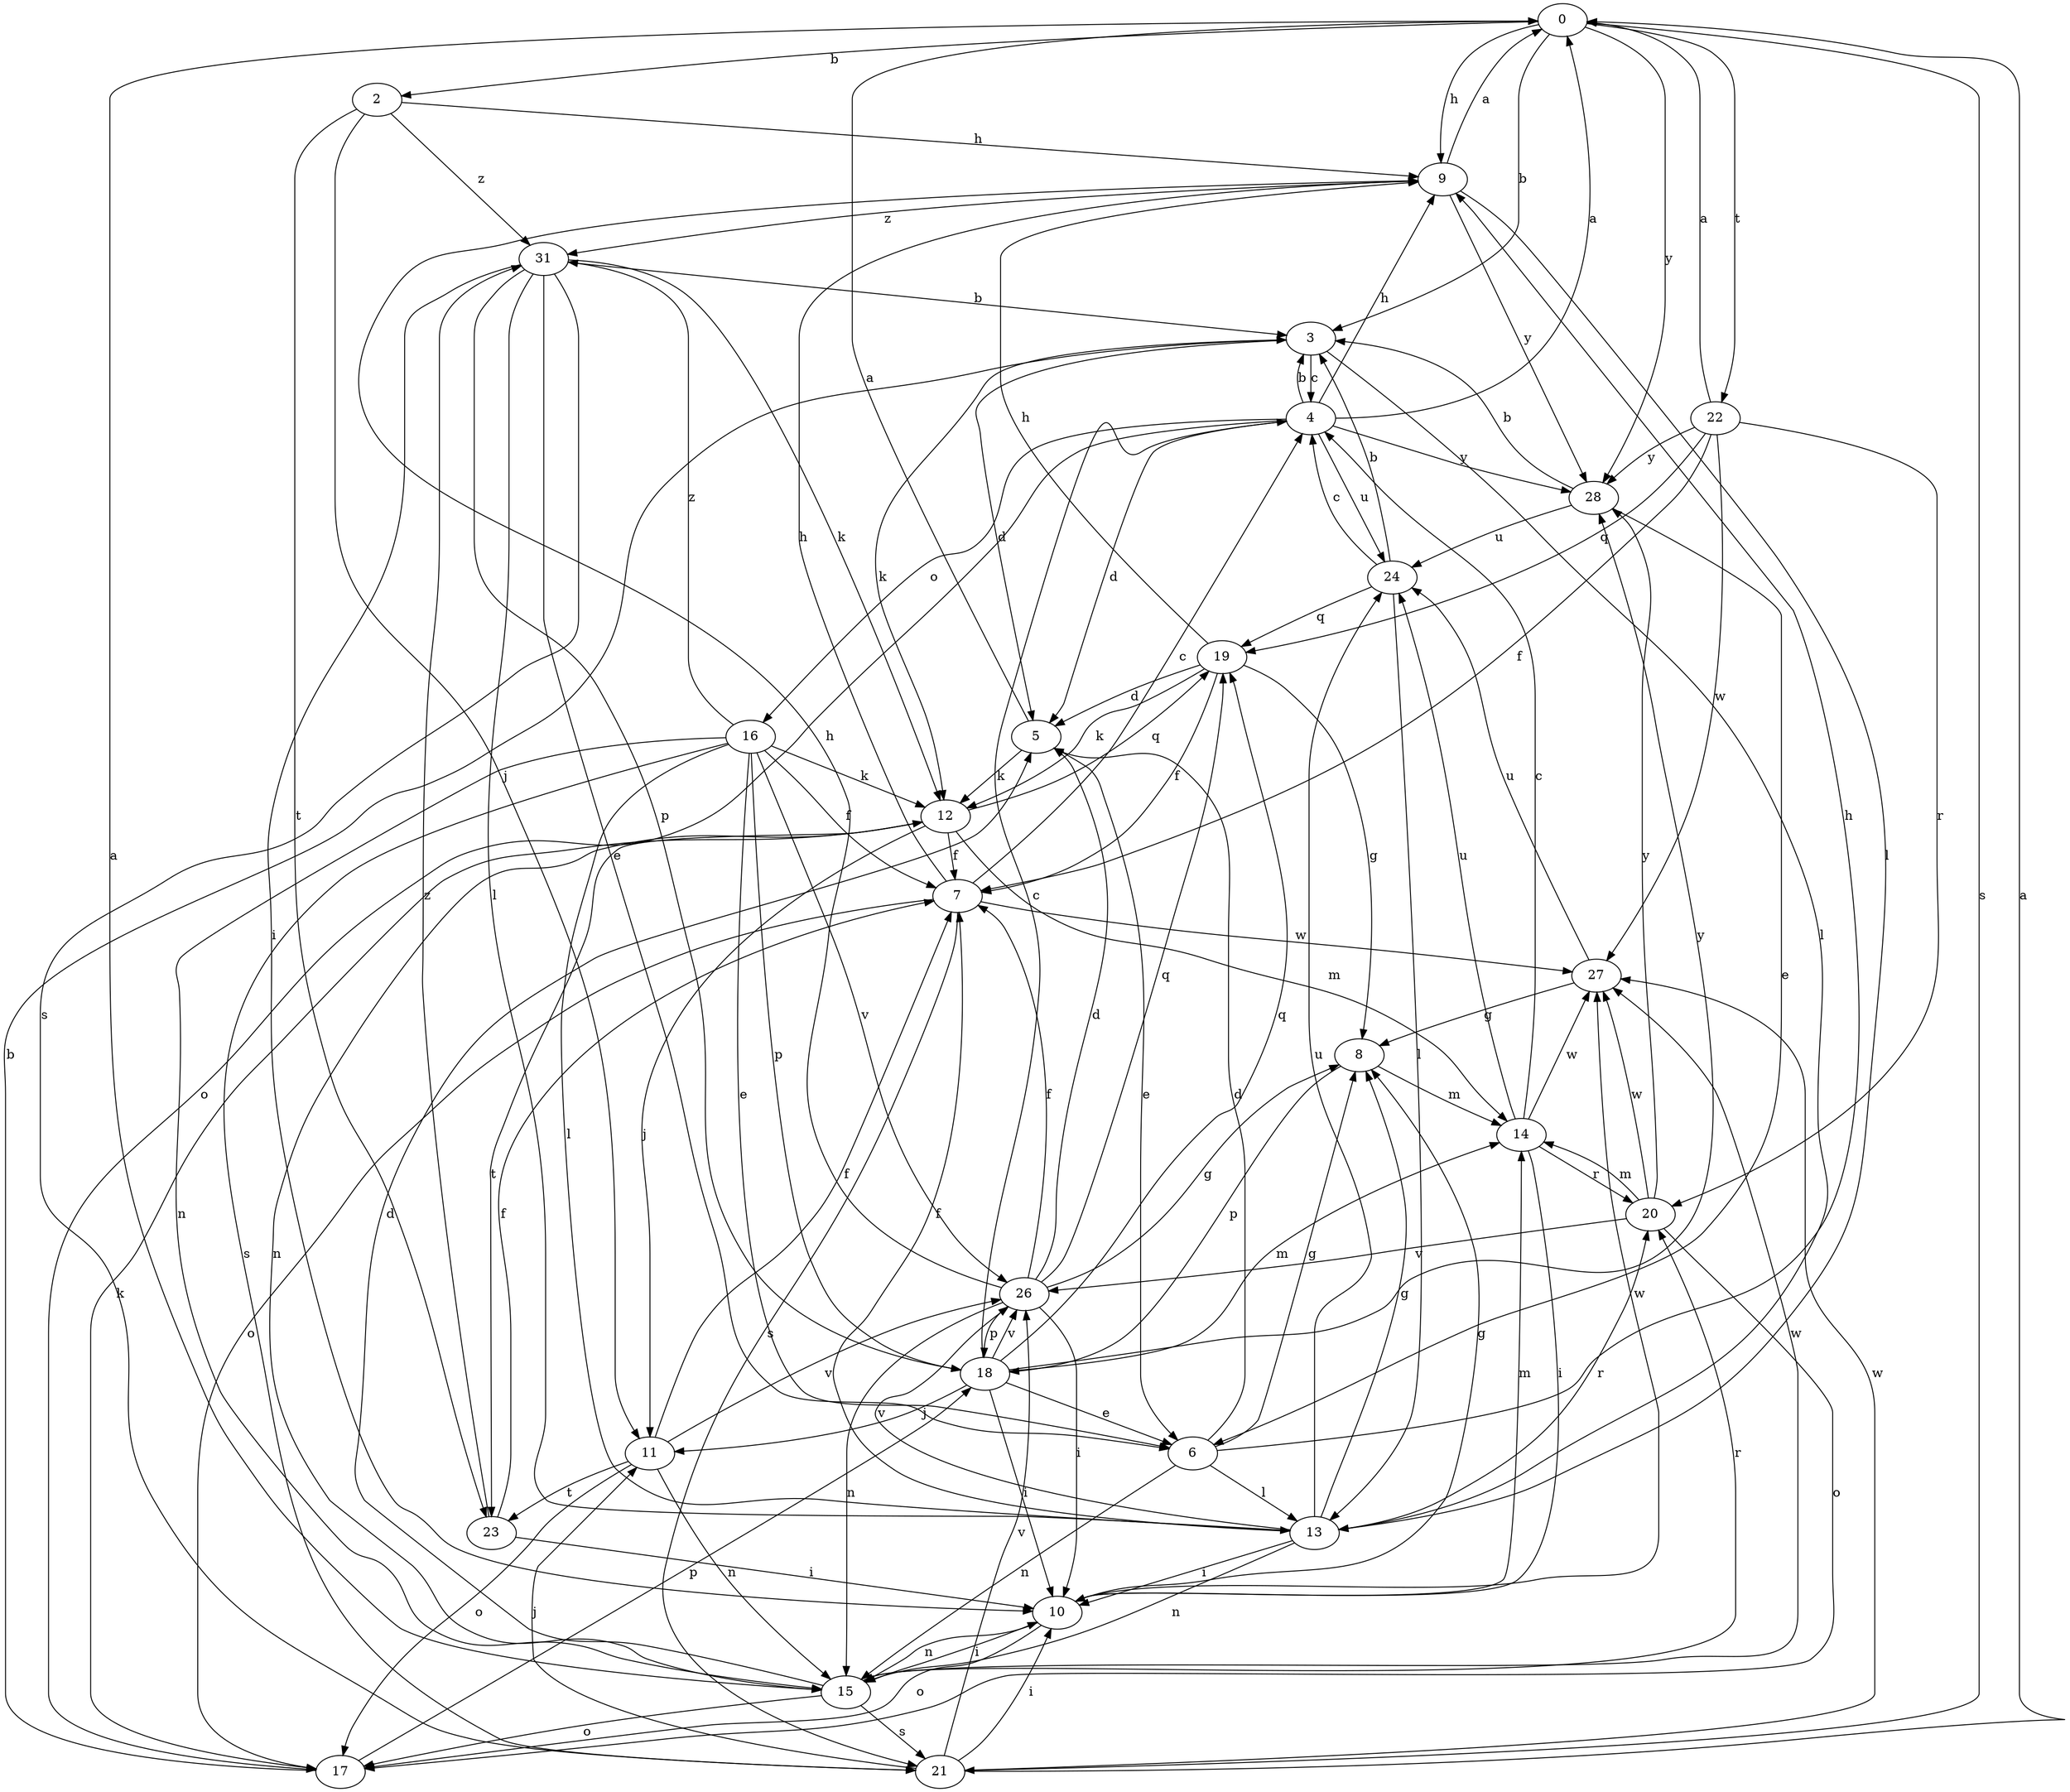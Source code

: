 strict digraph  {
0;
2;
3;
4;
5;
6;
7;
8;
9;
10;
11;
12;
13;
14;
15;
16;
17;
18;
19;
20;
21;
22;
23;
24;
26;
27;
28;
31;
0 -> 2  [label=b];
0 -> 3  [label=b];
0 -> 9  [label=h];
0 -> 21  [label=s];
0 -> 22  [label=t];
0 -> 28  [label=y];
2 -> 9  [label=h];
2 -> 11  [label=j];
2 -> 23  [label=t];
2 -> 31  [label=z];
3 -> 4  [label=c];
3 -> 5  [label=d];
3 -> 12  [label=k];
3 -> 13  [label=l];
4 -> 0  [label=a];
4 -> 3  [label=b];
4 -> 5  [label=d];
4 -> 9  [label=h];
4 -> 16  [label=o];
4 -> 17  [label=o];
4 -> 24  [label=u];
4 -> 28  [label=y];
5 -> 0  [label=a];
5 -> 6  [label=e];
5 -> 12  [label=k];
6 -> 5  [label=d];
6 -> 8  [label=g];
6 -> 9  [label=h];
6 -> 13  [label=l];
6 -> 15  [label=n];
7 -> 4  [label=c];
7 -> 9  [label=h];
7 -> 17  [label=o];
7 -> 21  [label=s];
7 -> 27  [label=w];
8 -> 14  [label=m];
8 -> 18  [label=p];
9 -> 0  [label=a];
9 -> 13  [label=l];
9 -> 28  [label=y];
9 -> 31  [label=z];
10 -> 8  [label=g];
10 -> 14  [label=m];
10 -> 15  [label=n];
10 -> 17  [label=o];
10 -> 27  [label=w];
11 -> 7  [label=f];
11 -> 15  [label=n];
11 -> 17  [label=o];
11 -> 23  [label=t];
11 -> 26  [label=v];
12 -> 7  [label=f];
12 -> 11  [label=j];
12 -> 14  [label=m];
12 -> 15  [label=n];
12 -> 19  [label=q];
12 -> 23  [label=t];
13 -> 7  [label=f];
13 -> 8  [label=g];
13 -> 10  [label=i];
13 -> 15  [label=n];
13 -> 20  [label=r];
13 -> 24  [label=u];
13 -> 26  [label=v];
14 -> 4  [label=c];
14 -> 10  [label=i];
14 -> 20  [label=r];
14 -> 24  [label=u];
14 -> 27  [label=w];
15 -> 0  [label=a];
15 -> 5  [label=d];
15 -> 10  [label=i];
15 -> 17  [label=o];
15 -> 20  [label=r];
15 -> 21  [label=s];
15 -> 27  [label=w];
16 -> 6  [label=e];
16 -> 7  [label=f];
16 -> 12  [label=k];
16 -> 13  [label=l];
16 -> 15  [label=n];
16 -> 18  [label=p];
16 -> 21  [label=s];
16 -> 26  [label=v];
16 -> 31  [label=z];
17 -> 3  [label=b];
17 -> 12  [label=k];
17 -> 18  [label=p];
18 -> 4  [label=c];
18 -> 6  [label=e];
18 -> 10  [label=i];
18 -> 11  [label=j];
18 -> 14  [label=m];
18 -> 19  [label=q];
18 -> 26  [label=v];
18 -> 28  [label=y];
19 -> 5  [label=d];
19 -> 7  [label=f];
19 -> 8  [label=g];
19 -> 9  [label=h];
19 -> 12  [label=k];
20 -> 14  [label=m];
20 -> 17  [label=o];
20 -> 26  [label=v];
20 -> 27  [label=w];
20 -> 28  [label=y];
21 -> 0  [label=a];
21 -> 10  [label=i];
21 -> 11  [label=j];
21 -> 26  [label=v];
21 -> 27  [label=w];
22 -> 0  [label=a];
22 -> 7  [label=f];
22 -> 19  [label=q];
22 -> 20  [label=r];
22 -> 27  [label=w];
22 -> 28  [label=y];
23 -> 7  [label=f];
23 -> 10  [label=i];
23 -> 31  [label=z];
24 -> 3  [label=b];
24 -> 4  [label=c];
24 -> 13  [label=l];
24 -> 19  [label=q];
26 -> 5  [label=d];
26 -> 7  [label=f];
26 -> 8  [label=g];
26 -> 9  [label=h];
26 -> 10  [label=i];
26 -> 15  [label=n];
26 -> 18  [label=p];
26 -> 19  [label=q];
27 -> 8  [label=g];
27 -> 24  [label=u];
28 -> 3  [label=b];
28 -> 6  [label=e];
28 -> 24  [label=u];
31 -> 3  [label=b];
31 -> 6  [label=e];
31 -> 10  [label=i];
31 -> 12  [label=k];
31 -> 13  [label=l];
31 -> 18  [label=p];
31 -> 21  [label=s];
}
